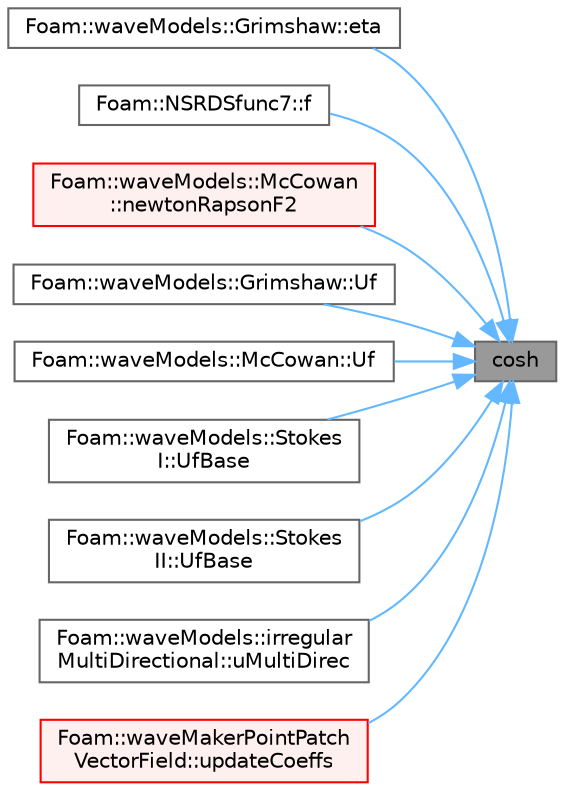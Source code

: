 digraph "cosh"
{
 // LATEX_PDF_SIZE
  bgcolor="transparent";
  edge [fontname=Helvetica,fontsize=10,labelfontname=Helvetica,labelfontsize=10];
  node [fontname=Helvetica,fontsize=10,shape=box,height=0.2,width=0.4];
  rankdir="RL";
  Node1 [id="Node000001",label="cosh",height=0.2,width=0.4,color="gray40", fillcolor="grey60", style="filled", fontcolor="black",tooltip=" "];
  Node1 -> Node2 [id="edge1_Node000001_Node000002",dir="back",color="steelblue1",style="solid",tooltip=" "];
  Node2 [id="Node000002",label="Foam::waveModels::Grimshaw::eta",height=0.2,width=0.4,color="grey40", fillcolor="white", style="filled",URL="$classFoam_1_1waveModels_1_1Grimshaw.html#acdd21f5500e940b04180fe8e37074ac5",tooltip=" "];
  Node1 -> Node3 [id="edge2_Node000001_Node000003",dir="back",color="steelblue1",style="solid",tooltip=" "];
  Node3 [id="Node000003",label="Foam::NSRDSfunc7::f",height=0.2,width=0.4,color="grey40", fillcolor="white", style="filled",URL="$classFoam_1_1NSRDSfunc7.html#a44a3c8c9472a1fd8054ed8f5fd36e77a",tooltip=" "];
  Node1 -> Node4 [id="edge3_Node000001_Node000004",dir="back",color="steelblue1",style="solid",tooltip=" "];
  Node4 [id="Node000004",label="Foam::waveModels::McCowan\l::newtonRapsonF2",height=0.2,width=0.4,color="red", fillcolor="#FFF0F0", style="filled",URL="$classFoam_1_1waveModels_1_1McCowan.html#a0549d077e0fb8d418c67f87826b2ef9e",tooltip=" "];
  Node1 -> Node6 [id="edge4_Node000001_Node000006",dir="back",color="steelblue1",style="solid",tooltip=" "];
  Node6 [id="Node000006",label="Foam::waveModels::Grimshaw::Uf",height=0.2,width=0.4,color="grey40", fillcolor="white", style="filled",URL="$classFoam_1_1waveModels_1_1Grimshaw.html#ad577d5cd1ace0cb11b8d870844ff46f4",tooltip=" "];
  Node1 -> Node7 [id="edge5_Node000001_Node000007",dir="back",color="steelblue1",style="solid",tooltip=" "];
  Node7 [id="Node000007",label="Foam::waveModels::McCowan::Uf",height=0.2,width=0.4,color="grey40", fillcolor="white", style="filled",URL="$classFoam_1_1waveModels_1_1McCowan.html#ad577d5cd1ace0cb11b8d870844ff46f4",tooltip=" "];
  Node1 -> Node8 [id="edge6_Node000001_Node000008",dir="back",color="steelblue1",style="solid",tooltip=" "];
  Node8 [id="Node000008",label="Foam::waveModels::Stokes\lI::UfBase",height=0.2,width=0.4,color="grey40", fillcolor="white", style="filled",URL="$classFoam_1_1waveModels_1_1StokesI.html#ad758a011885ca98f255e8bfa078a36df",tooltip=" "];
  Node1 -> Node9 [id="edge7_Node000001_Node000009",dir="back",color="steelblue1",style="solid",tooltip=" "];
  Node9 [id="Node000009",label="Foam::waveModels::Stokes\lII::UfBase",height=0.2,width=0.4,color="grey40", fillcolor="white", style="filled",URL="$classFoam_1_1waveModels_1_1StokesII.html#ad758a011885ca98f255e8bfa078a36df",tooltip=" "];
  Node1 -> Node10 [id="edge8_Node000001_Node000010",dir="back",color="steelblue1",style="solid",tooltip=" "];
  Node10 [id="Node000010",label="Foam::waveModels::irregular\lMultiDirectional::uMultiDirec",height=0.2,width=0.4,color="grey40", fillcolor="white", style="filled",URL="$classFoam_1_1waveModels_1_1irregularMultiDirectional.html#a43ee9ade8d76d908b122d8cf98f222d7",tooltip=" "];
  Node1 -> Node11 [id="edge9_Node000001_Node000011",dir="back",color="steelblue1",style="solid",tooltip=" "];
  Node11 [id="Node000011",label="Foam::waveMakerPointPatch\lVectorField::updateCoeffs",height=0.2,width=0.4,color="red", fillcolor="#FFF0F0", style="filled",URL="$classFoam_1_1waveMakerPointPatchVectorField.html#a7e24eafac629d3733181cd942d4c902f",tooltip=" "];
}
